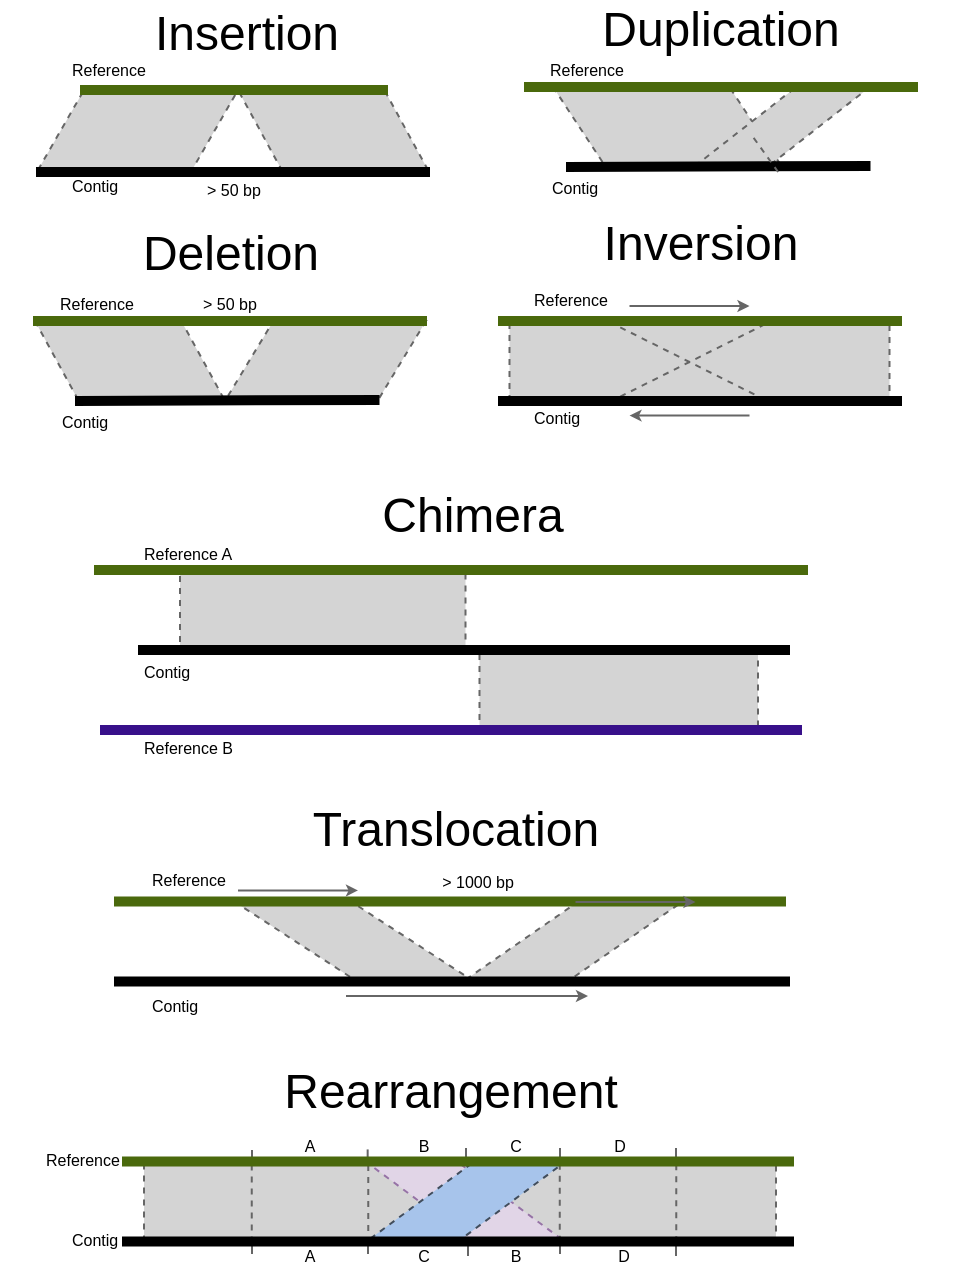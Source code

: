 <mxfile version="14.6.11" type="github"><diagram id="he2Oa29YfT0aPHqa_ObK" name="Page-1"><mxGraphModel dx="2330" dy="1580" grid="0" gridSize="10" guides="1" tooltips="1" connect="1" arrows="1" fold="1" page="1" pageScale="1" pageWidth="827" pageHeight="1169" math="0" shadow="0"><root><mxCell id="0"/><mxCell id="1" parent="0"/><mxCell id="ixpo_LNdE5r7v7pgXRcQ-5" value="" style="group" parent="1" vertex="1" connectable="0"><mxGeometry x="245" y="475" width="338" height="103.23" as="geometry"/></mxCell><mxCell id="wiGD63AvM6oCa6fRVpSF-59" value="&lt;font style=&quot;font-size: 24px&quot;&gt;Translocation&lt;/font&gt;" style="text;html=1;strokeColor=none;fillColor=none;align=center;verticalAlign=middle;whiteSpace=wrap;rounded=0;" parent="ixpo_LNdE5r7v7pgXRcQ-5" vertex="1"><mxGeometry x="91" width="160" height="20.0" as="geometry"/></mxCell><mxCell id="ixpo_LNdE5r7v7pgXRcQ-4" value="" style="group" parent="ixpo_LNdE5r7v7pgXRcQ-5" vertex="1" connectable="0"><mxGeometry y="25.71" width="338" height="77.52" as="geometry"/></mxCell><mxCell id="wiGD63AvM6oCa6fRVpSF-71" value="" style="shape=parallelogram;html=1;strokeWidth=1;perimeter=parallelogramPerimeter;whiteSpace=wrap;rounded=0;arcSize=12;size=0.512;direction=west;flipV=1;fontColor=#333333;dashed=1;fillColor=#D4D4D4;strokeColor=#666666;flipH=1;" parent="ixpo_LNdE5r7v7pgXRcQ-4" vertex="1"><mxGeometry x="176" y="21.0" width="107" height="38.0" as="geometry"/></mxCell><mxCell id="wiGD63AvM6oCa6fRVpSF-70" value="" style="shape=parallelogram;html=1;strokeWidth=1;perimeter=parallelogramPerimeter;whiteSpace=wrap;rounded=0;arcSize=12;size=0.513;direction=west;flipV=1;fontColor=#333333;dashed=1;fillColor=#D4D4D4;strokeColor=#666666;" parent="ixpo_LNdE5r7v7pgXRcQ-4" vertex="1"><mxGeometry x="60" y="20.0" width="120" height="40.0" as="geometry"/></mxCell><mxCell id="wiGD63AvM6oCa6fRVpSF-61" value="Reference" style="text;html=1;strokeColor=none;fillColor=none;align=left;verticalAlign=middle;whiteSpace=wrap;rounded=0;dashed=1;fontSize=8;" parent="ixpo_LNdE5r7v7pgXRcQ-4" vertex="1"><mxGeometry x="16.75" y="4.52" width="40" height="10.0" as="geometry"/></mxCell><mxCell id="wiGD63AvM6oCa6fRVpSF-62" value="" style="endArrow=none;html=1;strokeWidth=5;endFill=0;startArrow=none;startFill=0;" parent="ixpo_LNdE5r7v7pgXRcQ-4" edge="1"><mxGeometry width="50" height="50" relative="1" as="geometry"><mxPoint x="56.75" y="60.32" as="sourcePoint"/><mxPoint x="56.75" y="60.32" as="targetPoint"/></mxGeometry></mxCell><mxCell id="wiGD63AvM6oCa6fRVpSF-63" value="Contig" style="text;html=1;strokeColor=none;fillColor=none;align=left;verticalAlign=middle;whiteSpace=wrap;rounded=0;dashed=1;fontSize=8;" parent="ixpo_LNdE5r7v7pgXRcQ-4" vertex="1"><mxGeometry x="16.75" y="67.52" width="33.75" height="10.0" as="geometry"/></mxCell><mxCell id="wiGD63AvM6oCa6fRVpSF-66" value="" style="endArrow=none;html=1;strokeWidth=5;endFill=0;startArrow=none;startFill=0;" parent="ixpo_LNdE5r7v7pgXRcQ-4" edge="1"><mxGeometry width="50" height="50" relative="1" as="geometry"><mxPoint y="60.0" as="sourcePoint"/><mxPoint x="338" y="60.02" as="targetPoint"/></mxGeometry></mxCell><mxCell id="wiGD63AvM6oCa6fRVpSF-67" value="" style="endArrow=none;html=1;strokeWidth=5;endFill=0;startArrow=none;startFill=0;strokeColor=#4A690C;" parent="ixpo_LNdE5r7v7pgXRcQ-4" edge="1"><mxGeometry width="50" height="50" relative="1" as="geometry"><mxPoint y="20.0" as="sourcePoint"/><mxPoint x="336" y="20.02" as="targetPoint"/></mxGeometry></mxCell><mxCell id="wiGD63AvM6oCa6fRVpSF-73" value="" style="endArrow=classic;html=1;endSize=3;strokeColor=#666666;" parent="ixpo_LNdE5r7v7pgXRcQ-4" edge="1"><mxGeometry width="50" height="50" relative="1" as="geometry"><mxPoint x="62" y="14.52" as="sourcePoint"/><mxPoint x="122" y="14.52" as="targetPoint"/></mxGeometry></mxCell><mxCell id="wiGD63AvM6oCa6fRVpSF-74" value="" style="endArrow=classic;html=1;endSize=3;strokeColor=#666666;" parent="ixpo_LNdE5r7v7pgXRcQ-4" edge="1"><mxGeometry width="50" height="50" relative="1" as="geometry"><mxPoint x="116" y="67.29" as="sourcePoint"/><mxPoint x="237" y="67.29" as="targetPoint"/></mxGeometry></mxCell><mxCell id="ixpo_LNdE5r7v7pgXRcQ-3" value="&amp;gt; 1000 bp" style="text;html=1;strokeColor=none;fillColor=none;align=center;verticalAlign=middle;whiteSpace=wrap;rounded=0;fontSize=8;" parent="ixpo_LNdE5r7v7pgXRcQ-4" vertex="1"><mxGeometry x="162" width="40" height="20.0" as="geometry"/></mxCell><mxCell id="ixpo_LNdE5r7v7pgXRcQ-20" value="" style="group" parent="1" vertex="1" connectable="0"><mxGeometry x="188" y="187" width="230" height="98.44" as="geometry"/></mxCell><mxCell id="VFNK4dtrWuoo22k0zwRy-35" value="&lt;font style=&quot;font-size: 24px&quot;&gt;Deletion&lt;/font&gt;" style="text;html=1;strokeColor=none;fillColor=none;align=center;verticalAlign=middle;whiteSpace=wrap;rounded=0;" parent="ixpo_LNdE5r7v7pgXRcQ-20" vertex="1"><mxGeometry x="53.75" width="122.5" height="20" as="geometry"/></mxCell><mxCell id="VFNK4dtrWuoo22k0zwRy-42" value="" style="group;rotation=-180;align=left;" parent="ixpo_LNdE5r7v7pgXRcQ-20" vertex="1" connectable="0"><mxGeometry y="30.44" width="230" height="68" as="geometry"/></mxCell><mxCell id="VFNK4dtrWuoo22k0zwRy-36" value="" style="shape=parallelogram;html=1;strokeWidth=1;perimeter=parallelogramPerimeter;whiteSpace=wrap;rounded=0;arcSize=12;size=0.241;dashed=1;strokeColor=#666666;fontColor=#333333;fillColor=#D4D4D4;rotation=-180;" parent="VFNK4dtrWuoo22k0zwRy-42" vertex="1"><mxGeometry x="112.5" y="13" width="100.5" height="40" as="geometry"/></mxCell><mxCell id="VFNK4dtrWuoo22k0zwRy-37" value="" style="shape=parallelogram;html=1;strokeWidth=1;perimeter=parallelogramPerimeter;whiteSpace=wrap;rounded=0;arcSize=12;size=0.23;direction=west;flipV=1;strokeColor=#666666;fontColor=#333333;dashed=1;fillColor=#D4D4D4;rotation=-180;" parent="VFNK4dtrWuoo22k0zwRy-42" vertex="1"><mxGeometry x="17.5" y="13" width="95" height="40" as="geometry"/></mxCell><mxCell id="VFNK4dtrWuoo22k0zwRy-45" value="" style="endArrow=none;html=1;strokeWidth=5;endFill=0;startArrow=none;startFill=0;strokeColor=#4A690C;" parent="VFNK4dtrWuoo22k0zwRy-42" edge="1"><mxGeometry width="50" height="50" relative="1" as="geometry"><mxPoint x="16.5" y="13" as="sourcePoint"/><mxPoint x="213.5" y="13" as="targetPoint"/></mxGeometry></mxCell><mxCell id="VFNK4dtrWuoo22k0zwRy-46" value="Reference" style="text;html=1;strokeColor=none;fillColor=none;align=left;verticalAlign=middle;whiteSpace=wrap;rounded=0;dashed=1;fontSize=8;" parent="VFNK4dtrWuoo22k0zwRy-42" vertex="1"><mxGeometry x="27.5" y="-1.776e-15" width="40" height="10" as="geometry"/></mxCell><mxCell id="VFNK4dtrWuoo22k0zwRy-47" value="" style="endArrow=none;html=1;strokeWidth=5;endFill=0;startArrow=none;startFill=0;" parent="VFNK4dtrWuoo22k0zwRy-42" edge="1"><mxGeometry width="50" height="50" relative="1" as="geometry"><mxPoint x="37.5" y="53.0" as="sourcePoint"/><mxPoint x="189.75" y="52.56" as="targetPoint"/></mxGeometry></mxCell><mxCell id="VFNK4dtrWuoo22k0zwRy-48" value="Contig" style="text;html=1;strokeColor=none;fillColor=none;align=left;verticalAlign=middle;whiteSpace=wrap;rounded=0;dashed=1;fontSize=8;" parent="VFNK4dtrWuoo22k0zwRy-42" vertex="1"><mxGeometry x="28.5" y="58.96" width="33.75" height="10" as="geometry"/></mxCell><mxCell id="ixpo_LNdE5r7v7pgXRcQ-2" value="&amp;gt; 50 bp" style="text;html=1;strokeColor=none;fillColor=none;align=center;verticalAlign=middle;whiteSpace=wrap;rounded=0;fontSize=8;" parent="VFNK4dtrWuoo22k0zwRy-42" vertex="1"><mxGeometry x="95" y="-5" width="40" height="20" as="geometry"/></mxCell><mxCell id="ixpo_LNdE5r7v7pgXRcQ-21" value="" style="group" parent="1" vertex="1" connectable="0"><mxGeometry x="433.5" y="70" width="238" height="126" as="geometry"/></mxCell><mxCell id="ixpo_LNdE5r7v7pgXRcQ-22" value="&lt;font style=&quot;font-size: 24px&quot;&gt;Duplication&lt;/font&gt;" style="text;html=1;strokeColor=none;fillColor=none;align=center;verticalAlign=middle;whiteSpace=wrap;rounded=0;" parent="ixpo_LNdE5r7v7pgXRcQ-21" vertex="1"><mxGeometry x="53.75" y="5" width="122.5" height="20" as="geometry"/></mxCell><mxCell id="ixpo_LNdE5r7v7pgXRcQ-23" value="" style="group;rotation=-180;align=left;" parent="ixpo_LNdE5r7v7pgXRcQ-21" vertex="1" connectable="0"><mxGeometry y="30.44" width="238" height="95.56" as="geometry"/></mxCell><mxCell id="ixpo_LNdE5r7v7pgXRcQ-25" value="" style="shape=parallelogram;html=1;strokeWidth=1;perimeter=parallelogramPerimeter;whiteSpace=wrap;rounded=0;arcSize=12;size=0.23;direction=west;flipV=1;strokeColor=#666666;fontColor=#333333;dashed=1;fillColor=#D4D4D4;rotation=-180;" parent="ixpo_LNdE5r7v7pgXRcQ-23" vertex="1"><mxGeometry x="31" y="13" width="114.5" height="40" as="geometry"/></mxCell><mxCell id="ixpo_LNdE5r7v7pgXRcQ-27" value="Reference" style="text;html=1;strokeColor=none;fillColor=none;align=left;verticalAlign=middle;whiteSpace=wrap;rounded=0;dashed=1;fontSize=8;" parent="ixpo_LNdE5r7v7pgXRcQ-23" vertex="1"><mxGeometry x="27.5" y="-1.776e-15" width="40" height="10" as="geometry"/></mxCell><mxCell id="ixpo_LNdE5r7v7pgXRcQ-29" value="Contig" style="text;html=1;strokeColor=none;fillColor=none;align=left;verticalAlign=middle;whiteSpace=wrap;rounded=0;dashed=1;fontSize=8;" parent="ixpo_LNdE5r7v7pgXRcQ-23" vertex="1"><mxGeometry x="28.5" y="58.96" width="33.75" height="10" as="geometry"/></mxCell><mxCell id="ixpo_LNdE5r7v7pgXRcQ-24" value="" style="shape=parallelogram;html=1;strokeWidth=1;perimeter=parallelogramPerimeter;whiteSpace=wrap;rounded=0;arcSize=12;size=0.569;dashed=1;strokeColor=#666666;fontColor=#333333;fillColor=#D4D4D4;rotation=-180;" parent="ixpo_LNdE5r7v7pgXRcQ-23" vertex="1"><mxGeometry x="104" y="13" width="85.5" height="38" as="geometry"/></mxCell><mxCell id="ixpo_LNdE5r7v7pgXRcQ-26" value="" style="endArrow=none;html=1;strokeWidth=5;endFill=0;startArrow=none;startFill=0;strokeColor=#4A690C;" parent="ixpo_LNdE5r7v7pgXRcQ-23" edge="1"><mxGeometry width="50" height="50" relative="1" as="geometry"><mxPoint x="16.5" y="13" as="sourcePoint"/><mxPoint x="213.5" y="13" as="targetPoint"/></mxGeometry></mxCell><mxCell id="ixpo_LNdE5r7v7pgXRcQ-28" value="" style="endArrow=none;html=1;strokeWidth=5;endFill=0;startArrow=none;startFill=0;" parent="ixpo_LNdE5r7v7pgXRcQ-23" edge="1"><mxGeometry width="50" height="50" relative="1" as="geometry"><mxPoint x="37.5" y="53.0" as="sourcePoint"/><mxPoint x="189.75" y="52.56" as="targetPoint"/></mxGeometry></mxCell><mxCell id="ixpo_LNdE5r7v7pgXRcQ-56" value="" style="group" parent="1" vertex="1" connectable="0"><mxGeometry x="206" y="77" width="197" height="98" as="geometry"/></mxCell><mxCell id="VFNK4dtrWuoo22k0zwRy-14" value="&lt;font style=&quot;font-size: 24px&quot;&gt;Insertion&lt;/font&gt;" style="text;html=1;strokeColor=none;fillColor=none;align=center;verticalAlign=middle;whiteSpace=wrap;rounded=0;" parent="ixpo_LNdE5r7v7pgXRcQ-56" vertex="1"><mxGeometry x="43.5" width="122.5" height="20" as="geometry"/></mxCell><mxCell id="VFNK4dtrWuoo22k0zwRy-27" value="" style="shape=parallelogram;html=1;strokeWidth=1;perimeter=parallelogramPerimeter;whiteSpace=wrap;rounded=0;arcSize=12;size=0.23;dashed=1;strokeColor=#666666;fontColor=#333333;fillColor=#D4D4D4;" parent="ixpo_LNdE5r7v7pgXRcQ-56" vertex="1"><mxGeometry x="1" y="38.0" width="100" height="40" as="geometry"/></mxCell><mxCell id="VFNK4dtrWuoo22k0zwRy-28" value="" style="shape=parallelogram;html=1;strokeWidth=1;perimeter=parallelogramPerimeter;whiteSpace=wrap;rounded=0;arcSize=12;size=0.23;direction=west;flipV=1;fontColor=#333333;dashed=1;fillColor=#D4D4D4;strokeColor=#666666;" parent="ixpo_LNdE5r7v7pgXRcQ-56" vertex="1"><mxGeometry x="101" y="38.0" width="95" height="40" as="geometry"/></mxCell><mxCell id="VFNK4dtrWuoo22k0zwRy-20" value="" style="endArrow=none;html=1;strokeWidth=5;endFill=0;startArrow=none;startFill=0;targetPerimeterSpacing=1;rounded=1;strokeColor=#4a690c;" parent="ixpo_LNdE5r7v7pgXRcQ-56" edge="1"><mxGeometry width="50" height="50" relative="1" as="geometry"><mxPoint x="22" y="38.0" as="sourcePoint"/><mxPoint x="176" y="38.0" as="targetPoint"/></mxGeometry></mxCell><mxCell id="VFNK4dtrWuoo22k0zwRy-21" value="" style="endArrow=none;html=1;strokeWidth=5;endFill=0;startArrow=none;startFill=0;" parent="ixpo_LNdE5r7v7pgXRcQ-56" edge="1"><mxGeometry width="50" height="50" relative="1" as="geometry"><mxPoint y="79" as="sourcePoint"/><mxPoint x="197" y="79" as="targetPoint"/></mxGeometry></mxCell><mxCell id="VFNK4dtrWuoo22k0zwRy-33" value="Reference" style="text;html=1;strokeColor=none;fillColor=none;align=left;verticalAlign=middle;whiteSpace=wrap;rounded=0;dashed=1;fontSize=8;" parent="ixpo_LNdE5r7v7pgXRcQ-56" vertex="1"><mxGeometry x="16" y="23.0" width="47.5" height="10" as="geometry"/></mxCell><mxCell id="VFNK4dtrWuoo22k0zwRy-34" value="Contig" style="text;html=1;strokeColor=none;fillColor=none;align=left;verticalAlign=middle;whiteSpace=wrap;rounded=0;dashed=1;fontSize=8;" parent="ixpo_LNdE5r7v7pgXRcQ-56" vertex="1"><mxGeometry x="16" y="81" width="30" height="10" as="geometry"/></mxCell><mxCell id="ixpo_LNdE5r7v7pgXRcQ-1" value="&amp;gt; 50 bp" style="text;html=1;strokeColor=none;fillColor=none;align=center;verticalAlign=middle;whiteSpace=wrap;rounded=0;fontSize=8;" parent="ixpo_LNdE5r7v7pgXRcQ-56" vertex="1"><mxGeometry x="78.5" y="78" width="40" height="20" as="geometry"/></mxCell><mxCell id="ixpo_LNdE5r7v7pgXRcQ-57" value="" style="group" parent="1" vertex="1" connectable="0"><mxGeometry x="437" y="186" width="202" height="98" as="geometry"/></mxCell><mxCell id="VFNK4dtrWuoo22k0zwRy-55" value="&lt;font style=&quot;font-size: 24px&quot;&gt;Inversion&lt;/font&gt;" style="text;html=1;strokeColor=none;fillColor=none;align=center;verticalAlign=middle;whiteSpace=wrap;rounded=0;" parent="ixpo_LNdE5r7v7pgXRcQ-57" vertex="1"><mxGeometry x="39.5" y="-4" width="122.5" height="20" as="geometry"/></mxCell><mxCell id="VFNK4dtrWuoo22k0zwRy-59" value="" style="rounded=0;whiteSpace=wrap;html=1;dashed=1;fontSize=8;strokeWidth=1;fillColor=#D4D4D4;align=left;strokeColor=#666666;" parent="ixpo_LNdE5r7v7pgXRcQ-57" vertex="1"><mxGeometry x="5.75" y="44.48" width="190" height="40" as="geometry"/></mxCell><mxCell id="wiGD63AvM6oCa6fRVpSF-7" value="Reference" style="text;html=1;strokeColor=none;fillColor=none;align=left;verticalAlign=middle;whiteSpace=wrap;rounded=0;dashed=1;fontSize=8;" parent="ixpo_LNdE5r7v7pgXRcQ-57" vertex="1"><mxGeometry x="15.75" y="29" width="40" height="10" as="geometry"/></mxCell><mxCell id="wiGD63AvM6oCa6fRVpSF-13" value="" style="endArrow=none;html=1;strokeWidth=5;endFill=0;startArrow=none;startFill=0;" parent="ixpo_LNdE5r7v7pgXRcQ-57" edge="1"><mxGeometry width="50" height="50" relative="1" as="geometry"><mxPoint x="55.75" y="84.8" as="sourcePoint"/><mxPoint x="55.75" y="84.8" as="targetPoint"/></mxGeometry></mxCell><mxCell id="wiGD63AvM6oCa6fRVpSF-15" value="Contig" style="text;html=1;strokeColor=none;fillColor=none;align=left;verticalAlign=middle;whiteSpace=wrap;rounded=0;dashed=1;fontSize=8;" parent="ixpo_LNdE5r7v7pgXRcQ-57" vertex="1"><mxGeometry x="15.75" y="88" width="33.75" height="10" as="geometry"/></mxCell><mxCell id="wiGD63AvM6oCa6fRVpSF-55" value="" style="endArrow=none;dashed=1;html=1;endSize=3;strokeColor=#666666;" parent="ixpo_LNdE5r7v7pgXRcQ-57" edge="1"><mxGeometry width="50" height="50" relative="1" as="geometry"><mxPoint x="55.75" y="85" as="sourcePoint"/><mxPoint x="135.75" y="45" as="targetPoint"/></mxGeometry></mxCell><mxCell id="wiGD63AvM6oCa6fRVpSF-56" value="" style="endArrow=none;dashed=1;html=1;endSize=3;strokeColor=#666666;" parent="ixpo_LNdE5r7v7pgXRcQ-57" edge="1"><mxGeometry width="50" height="50" relative="1" as="geometry"><mxPoint x="55.75" y="45" as="sourcePoint"/><mxPoint x="135.75" y="85" as="targetPoint"/></mxGeometry></mxCell><mxCell id="wiGD63AvM6oCa6fRVpSF-54" value="" style="endArrow=none;html=1;strokeWidth=5;endFill=0;startArrow=none;startFill=0;" parent="ixpo_LNdE5r7v7pgXRcQ-57" edge="1"><mxGeometry width="50" height="50" relative="1" as="geometry"><mxPoint y="84.48" as="sourcePoint"/><mxPoint x="202" y="84.48" as="targetPoint"/></mxGeometry></mxCell><mxCell id="VFNK4dtrWuoo22k0zwRy-58" value="" style="endArrow=none;html=1;strokeWidth=5;endFill=0;startArrow=none;startFill=0;strokeColor=#4A690C;" parent="ixpo_LNdE5r7v7pgXRcQ-57" edge="1"><mxGeometry width="50" height="50" relative="1" as="geometry"><mxPoint y="44.48" as="sourcePoint"/><mxPoint x="202" y="44.48" as="targetPoint"/></mxGeometry></mxCell><mxCell id="wiGD63AvM6oCa6fRVpSF-57" value="" style="endArrow=classic;html=1;endSize=3;strokeColor=#666666;" parent="ixpo_LNdE5r7v7pgXRcQ-57" edge="1"><mxGeometry width="50" height="50" relative="1" as="geometry"><mxPoint x="65.75" y="37" as="sourcePoint"/><mxPoint x="125.75" y="37" as="targetPoint"/></mxGeometry></mxCell><mxCell id="wiGD63AvM6oCa6fRVpSF-58" value="" style="endArrow=classic;html=1;endSize=3;strokeColor=#666666;" parent="ixpo_LNdE5r7v7pgXRcQ-57" edge="1"><mxGeometry width="50" height="50" relative="1" as="geometry"><mxPoint x="125.75" y="91.81" as="sourcePoint"/><mxPoint x="65.75" y="91.81" as="targetPoint"/></mxGeometry></mxCell><mxCell id="ixpo_LNdE5r7v7pgXRcQ-88" value="" style="group" parent="1" vertex="1" connectable="0"><mxGeometry x="209" y="605" width="376" height="98" as="geometry"/></mxCell><mxCell id="ixpo_LNdE5r7v7pgXRcQ-59" value="" style="rounded=0;whiteSpace=wrap;html=1;dashed=1;fontSize=8;strokeWidth=1;fillColor=#D4D4D4;align=left;strokeColor=#666666;" parent="ixpo_LNdE5r7v7pgXRcQ-88" vertex="1"><mxGeometry x="51" y="45.71" width="316" height="40" as="geometry"/></mxCell><mxCell id="ixpo_LNdE5r7v7pgXRcQ-60" value="&lt;font style=&quot;font-size: 24px&quot;&gt;Rearrangement&lt;/font&gt;" style="text;html=1;strokeColor=none;fillColor=none;align=center;verticalAlign=middle;whiteSpace=wrap;rounded=0;" parent="ixpo_LNdE5r7v7pgXRcQ-88" vertex="1"><mxGeometry x="114" width="181" height="21" as="geometry"/></mxCell><mxCell id="ixpo_LNdE5r7v7pgXRcQ-61" value="Reference" style="text;html=1;strokeColor=none;fillColor=none;align=left;verticalAlign=middle;whiteSpace=wrap;rounded=0;dashed=1;fontSize=8;" parent="ixpo_LNdE5r7v7pgXRcQ-88" vertex="1"><mxGeometry y="40" width="40" height="10" as="geometry"/></mxCell><mxCell id="ixpo_LNdE5r7v7pgXRcQ-62" value="" style="endArrow=none;html=1;strokeWidth=5;endFill=0;startArrow=none;startFill=0;" parent="ixpo_LNdE5r7v7pgXRcQ-88" edge="1"><mxGeometry width="50" height="50" relative="1" as="geometry"><mxPoint x="96.75" y="86.03" as="sourcePoint"/><mxPoint x="96.75" y="86.03" as="targetPoint"/></mxGeometry></mxCell><mxCell id="ixpo_LNdE5r7v7pgXRcQ-63" value="Contig" style="text;html=1;strokeColor=none;fillColor=none;align=left;verticalAlign=middle;whiteSpace=wrap;rounded=0;dashed=1;fontSize=8;" parent="ixpo_LNdE5r7v7pgXRcQ-88" vertex="1"><mxGeometry x="13" y="80" width="33.75" height="10" as="geometry"/></mxCell><mxCell id="ixpo_LNdE5r7v7pgXRcQ-64" value="" style="endArrow=none;html=1;endSize=3;strokeColor=#666666;" parent="ixpo_LNdE5r7v7pgXRcQ-88" edge="1"><mxGeometry width="50" height="50" relative="1" as="geometry"><mxPoint x="105" y="46" as="sourcePoint"/><mxPoint x="105" y="40" as="targetPoint"/></mxGeometry></mxCell><mxCell id="ixpo_LNdE5r7v7pgXRcQ-65" value="" style="endArrow=none;html=1;endSize=3;strokeColor=#666666;" parent="ixpo_LNdE5r7v7pgXRcQ-88" edge="1"><mxGeometry width="50" height="50" relative="1" as="geometry"><mxPoint x="162.83" y="45.71" as="sourcePoint"/><mxPoint x="162.83" y="39.71" as="targetPoint"/></mxGeometry></mxCell><mxCell id="ixpo_LNdE5r7v7pgXRcQ-66" value="" style="endArrow=none;html=1;endSize=3;strokeColor=#666666;" parent="ixpo_LNdE5r7v7pgXRcQ-88" edge="1"><mxGeometry width="50" height="50" relative="1" as="geometry"><mxPoint x="212" y="45" as="sourcePoint"/><mxPoint x="212" y="39" as="targetPoint"/></mxGeometry></mxCell><mxCell id="ixpo_LNdE5r7v7pgXRcQ-67" value="" style="endArrow=none;html=1;endSize=3;strokeColor=#666666;" parent="ixpo_LNdE5r7v7pgXRcQ-88" edge="1"><mxGeometry width="50" height="50" relative="1" as="geometry"><mxPoint x="259" y="45" as="sourcePoint"/><mxPoint x="259" y="39" as="targetPoint"/></mxGeometry></mxCell><mxCell id="ixpo_LNdE5r7v7pgXRcQ-68" value="A" style="text;html=1;strokeColor=none;fillColor=none;align=center;verticalAlign=middle;whiteSpace=wrap;rounded=0;dashed=1;fontSize=8;" parent="ixpo_LNdE5r7v7pgXRcQ-88" vertex="1"><mxGeometry x="126" y="33" width="16" height="10" as="geometry"/></mxCell><mxCell id="ixpo_LNdE5r7v7pgXRcQ-69" value="B" style="text;html=1;strokeColor=none;fillColor=none;align=center;verticalAlign=middle;whiteSpace=wrap;rounded=0;dashed=1;fontSize=8;" parent="ixpo_LNdE5r7v7pgXRcQ-88" vertex="1"><mxGeometry x="182.5" y="33" width="16" height="10" as="geometry"/></mxCell><mxCell id="ixpo_LNdE5r7v7pgXRcQ-70" value="C" style="text;html=1;strokeColor=none;fillColor=none;align=center;verticalAlign=middle;whiteSpace=wrap;rounded=0;dashed=1;fontSize=8;" parent="ixpo_LNdE5r7v7pgXRcQ-88" vertex="1"><mxGeometry x="229" y="33" width="16" height="10" as="geometry"/></mxCell><mxCell id="ixpo_LNdE5r7v7pgXRcQ-71" value="" style="endArrow=none;html=1;endSize=3;strokeColor=#666666;" parent="ixpo_LNdE5r7v7pgXRcQ-88" edge="1"><mxGeometry width="50" height="50" relative="1" as="geometry"><mxPoint x="105" y="92" as="sourcePoint"/><mxPoint x="105" y="86" as="targetPoint"/></mxGeometry></mxCell><mxCell id="ixpo_LNdE5r7v7pgXRcQ-72" value="" style="endArrow=none;html=1;endSize=3;strokeColor=#666666;" parent="ixpo_LNdE5r7v7pgXRcQ-88" edge="1"><mxGeometry width="50" height="50" relative="1" as="geometry"><mxPoint x="163" y="92" as="sourcePoint"/><mxPoint x="163" y="86" as="targetPoint"/></mxGeometry></mxCell><mxCell id="ixpo_LNdE5r7v7pgXRcQ-73" value="" style="endArrow=none;html=1;endSize=3;strokeColor=#666666;" parent="ixpo_LNdE5r7v7pgXRcQ-88" edge="1"><mxGeometry width="50" height="50" relative="1" as="geometry"><mxPoint x="213" y="93" as="sourcePoint"/><mxPoint x="213" y="87" as="targetPoint"/></mxGeometry></mxCell><mxCell id="ixpo_LNdE5r7v7pgXRcQ-74" value="" style="endArrow=none;html=1;endSize=3;strokeColor=#666666;" parent="ixpo_LNdE5r7v7pgXRcQ-88" edge="1"><mxGeometry width="50" height="50" relative="1" as="geometry"><mxPoint x="259" y="92" as="sourcePoint"/><mxPoint x="259" y="86" as="targetPoint"/></mxGeometry></mxCell><mxCell id="ixpo_LNdE5r7v7pgXRcQ-75" value="A" style="text;html=1;strokeColor=none;fillColor=none;align=center;verticalAlign=middle;whiteSpace=wrap;rounded=0;dashed=1;fontSize=8;" parent="ixpo_LNdE5r7v7pgXRcQ-88" vertex="1"><mxGeometry x="126" y="88" width="16" height="10" as="geometry"/></mxCell><mxCell id="ixpo_LNdE5r7v7pgXRcQ-76" value="B" style="text;html=1;strokeColor=none;fillColor=none;align=center;verticalAlign=middle;whiteSpace=wrap;rounded=0;dashed=1;fontSize=8;" parent="ixpo_LNdE5r7v7pgXRcQ-88" vertex="1"><mxGeometry x="229" y="88" width="16" height="10" as="geometry"/></mxCell><mxCell id="ixpo_LNdE5r7v7pgXRcQ-77" value="" style="shape=parallelogram;html=1;strokeWidth=1;perimeter=parallelogramPerimeter;whiteSpace=wrap;rounded=0;arcSize=12;size=0.541;direction=west;flipV=1;strokeColor=#9673a6;dashed=1;rotation=-180;shadow=0;fillColor=#e1d5e7;" parent="ixpo_LNdE5r7v7pgXRcQ-88" vertex="1"><mxGeometry x="161.38" y="45.42" width="99.5" height="40" as="geometry"/></mxCell><mxCell id="ixpo_LNdE5r7v7pgXRcQ-78" value="" style="shape=parallelogram;html=1;strokeWidth=1;perimeter=parallelogramPerimeter;whiteSpace=wrap;rounded=0;arcSize=12;size=0.541;direction=west;flipV=1;dashed=1;rotation=-180;shadow=0;flipH=1;fillColor=#A7C4EB;strokeColor=#414D5C;" parent="ixpo_LNdE5r7v7pgXRcQ-88" vertex="1"><mxGeometry x="163.13" y="45.13" width="99.5" height="40" as="geometry"/></mxCell><mxCell id="ixpo_LNdE5r7v7pgXRcQ-79" value="" style="rounded=0;whiteSpace=wrap;html=1;dashed=1;fontSize=8;strokeWidth=1;align=left;strokeColor=#666666;fontColor=#333333;fillColor=#D4D4D4;" parent="ixpo_LNdE5r7v7pgXRcQ-88" vertex="1"><mxGeometry x="258.88" y="45.42" width="58.25" height="40" as="geometry"/></mxCell><mxCell id="ixpo_LNdE5r7v7pgXRcQ-80" value="" style="rounded=0;whiteSpace=wrap;html=1;dashed=1;fontSize=8;strokeWidth=1;align=left;strokeColor=#666666;fontColor=#333333;fillColor=#D4D4D4;" parent="ixpo_LNdE5r7v7pgXRcQ-88" vertex="1"><mxGeometry x="104.88" y="45.71" width="58.25" height="40" as="geometry"/></mxCell><mxCell id="ixpo_LNdE5r7v7pgXRcQ-81" value="" style="endArrow=none;html=1;endSize=3;strokeColor=#666666;" parent="ixpo_LNdE5r7v7pgXRcQ-88" edge="1"><mxGeometry width="50" height="50" relative="1" as="geometry"><mxPoint x="317" y="45" as="sourcePoint"/><mxPoint x="317" y="39" as="targetPoint"/></mxGeometry></mxCell><mxCell id="ixpo_LNdE5r7v7pgXRcQ-82" value="D" style="text;html=1;strokeColor=none;fillColor=none;align=center;verticalAlign=middle;whiteSpace=wrap;rounded=0;dashed=1;fontSize=8;" parent="ixpo_LNdE5r7v7pgXRcQ-88" vertex="1"><mxGeometry x="280.63" y="33" width="16" height="10" as="geometry"/></mxCell><mxCell id="ixpo_LNdE5r7v7pgXRcQ-83" value="C" style="text;html=1;strokeColor=none;fillColor=none;align=center;verticalAlign=middle;whiteSpace=wrap;rounded=0;dashed=1;fontSize=8;" parent="ixpo_LNdE5r7v7pgXRcQ-88" vertex="1"><mxGeometry x="182.5" y="88" width="16" height="10" as="geometry"/></mxCell><mxCell id="ixpo_LNdE5r7v7pgXRcQ-84" value="D" style="text;html=1;strokeColor=none;fillColor=none;align=center;verticalAlign=middle;whiteSpace=wrap;rounded=0;dashed=1;fontSize=8;" parent="ixpo_LNdE5r7v7pgXRcQ-88" vertex="1"><mxGeometry x="282.5" y="88" width="16" height="10" as="geometry"/></mxCell><mxCell id="ixpo_LNdE5r7v7pgXRcQ-85" value="" style="endArrow=none;html=1;endSize=3;strokeColor=#666666;" parent="ixpo_LNdE5r7v7pgXRcQ-88" edge="1"><mxGeometry width="50" height="50" relative="1" as="geometry"><mxPoint x="317" y="93" as="sourcePoint"/><mxPoint x="317" y="87" as="targetPoint"/></mxGeometry></mxCell><mxCell id="ixpo_LNdE5r7v7pgXRcQ-86" value="" style="endArrow=none;html=1;strokeWidth=5;endFill=0;startArrow=none;startFill=0;" parent="ixpo_LNdE5r7v7pgXRcQ-88" edge="1"><mxGeometry width="50" height="50" relative="1" as="geometry"><mxPoint x="40" y="85.71" as="sourcePoint"/><mxPoint x="376" y="85.73" as="targetPoint"/></mxGeometry></mxCell><mxCell id="ixpo_LNdE5r7v7pgXRcQ-87" value="" style="endArrow=none;html=1;strokeWidth=5;endFill=0;startArrow=none;startFill=0;strokeColor=#4A690C;" parent="ixpo_LNdE5r7v7pgXRcQ-88" edge="1"><mxGeometry width="50" height="50" relative="1" as="geometry"><mxPoint x="40" y="45.71" as="sourcePoint"/><mxPoint x="376" y="45.73" as="targetPoint"/></mxGeometry></mxCell><mxCell id="ixpo_LNdE5r7v7pgXRcQ-93" value="" style="endArrow=none;dashed=1;html=1;endSize=3;strokeColor=#666666;exitX=1;exitY=0.5;exitDx=0;exitDy=0;" parent="1" edge="1"><mxGeometry width="50" height="50" relative="1" as="geometry"><mxPoint x="564.832" y="138.94" as="sourcePoint"/><mxPoint x="578.5" y="158" as="targetPoint"/></mxGeometry></mxCell><mxCell id="ixpo_LNdE5r7v7pgXRcQ-95" value="" style="endArrow=classic;html=1;endSize=3;strokeColor=#666666;" parent="1" edge="1"><mxGeometry width="50" height="50" relative="1" as="geometry"><mxPoint x="475.75" y="521" as="sourcePoint"/><mxPoint x="535.75" y="521" as="targetPoint"/></mxGeometry></mxCell><mxCell id="agdePTHgGZwOHt5_SkY1-1" value="" style="group" vertex="1" connectable="0" parent="1"><mxGeometry x="235" y="318" width="357" height="131" as="geometry"/></mxCell><mxCell id="VFNK4dtrWuoo22k0zwRy-52" value="" style="rounded=0;whiteSpace=wrap;html=1;dashed=1;fontSize=8;strokeWidth=1;fillColor=#D4D4D4;align=left;strokeColor=#666666;" parent="agdePTHgGZwOHt5_SkY1-1" vertex="1"><mxGeometry x="192.75" y="77.48" width="139.25" height="40" as="geometry"/></mxCell><mxCell id="VFNK4dtrWuoo22k0zwRy-51" value="" style="rounded=0;whiteSpace=wrap;html=1;dashed=1;fontSize=8;strokeWidth=1;fillColor=#D4D4D4;align=left;strokeColor=#666666;" parent="agdePTHgGZwOHt5_SkY1-1" vertex="1"><mxGeometry x="43" y="37.48" width="142.75" height="40" as="geometry"/></mxCell><mxCell id="VFNK4dtrWuoo22k0zwRy-49" value="&lt;font style=&quot;font-size: 24px&quot;&gt;Chimera&lt;/font&gt;" style="text;html=1;strokeColor=none;fillColor=none;align=center;verticalAlign=middle;whiteSpace=wrap;rounded=0;" parent="agdePTHgGZwOHt5_SkY1-1" vertex="1"><mxGeometry x="128" width="122.5" height="20" as="geometry"/></mxCell><mxCell id="VFNK4dtrWuoo22k0zwRy-50" value="" style="endArrow=none;html=1;strokeWidth=5;endFill=0;startArrow=none;startFill=0;" parent="agdePTHgGZwOHt5_SkY1-1" edge="1"><mxGeometry width="50" height="50" relative="1" as="geometry"><mxPoint x="22" y="77" as="sourcePoint"/><mxPoint x="348" y="77" as="targetPoint"/></mxGeometry></mxCell><mxCell id="VFNK4dtrWuoo22k0zwRy-53" value="" style="endArrow=none;html=1;strokeWidth=5;endFill=0;startArrow=none;startFill=0;targetPerimeterSpacing=1;rounded=1;strokeColor=#4A690C;" parent="agdePTHgGZwOHt5_SkY1-1" edge="1"><mxGeometry width="50" height="50" relative="1" as="geometry"><mxPoint y="37" as="sourcePoint"/><mxPoint x="357" y="37" as="targetPoint"/></mxGeometry></mxCell><mxCell id="VFNK4dtrWuoo22k0zwRy-54" value="" style="endArrow=none;html=1;strokeWidth=5;endFill=0;startArrow=none;startFill=0;targetPerimeterSpacing=1;rounded=1;strokeColor=#38108A;" parent="agdePTHgGZwOHt5_SkY1-1" edge="1"><mxGeometry width="50" height="50" relative="1" as="geometry"><mxPoint x="3" y="117" as="sourcePoint"/><mxPoint x="354" y="117" as="targetPoint"/></mxGeometry></mxCell><mxCell id="wiGD63AvM6oCa6fRVpSF-1" value="Contig" style="text;html=1;strokeColor=none;fillColor=none;align=left;verticalAlign=middle;whiteSpace=wrap;rounded=0;dashed=1;fontSize=8;" parent="agdePTHgGZwOHt5_SkY1-1" vertex="1"><mxGeometry x="23" y="83" width="33.75" height="10" as="geometry"/></mxCell><mxCell id="wiGD63AvM6oCa6fRVpSF-2" value="Reference A" style="text;html=1;strokeColor=none;fillColor=none;align=left;verticalAlign=middle;whiteSpace=wrap;rounded=0;dashed=1;fontSize=8;" parent="agdePTHgGZwOHt5_SkY1-1" vertex="1"><mxGeometry x="23" y="24" width="57.5" height="10" as="geometry"/></mxCell><mxCell id="wiGD63AvM6oCa6fRVpSF-3" value="Reference B" style="text;html=1;strokeColor=none;fillColor=none;align=left;verticalAlign=middle;whiteSpace=wrap;rounded=0;dashed=1;fontSize=8;" parent="agdePTHgGZwOHt5_SkY1-1" vertex="1"><mxGeometry x="23" y="121" width="57.5" height="10" as="geometry"/></mxCell></root></mxGraphModel></diagram></mxfile>